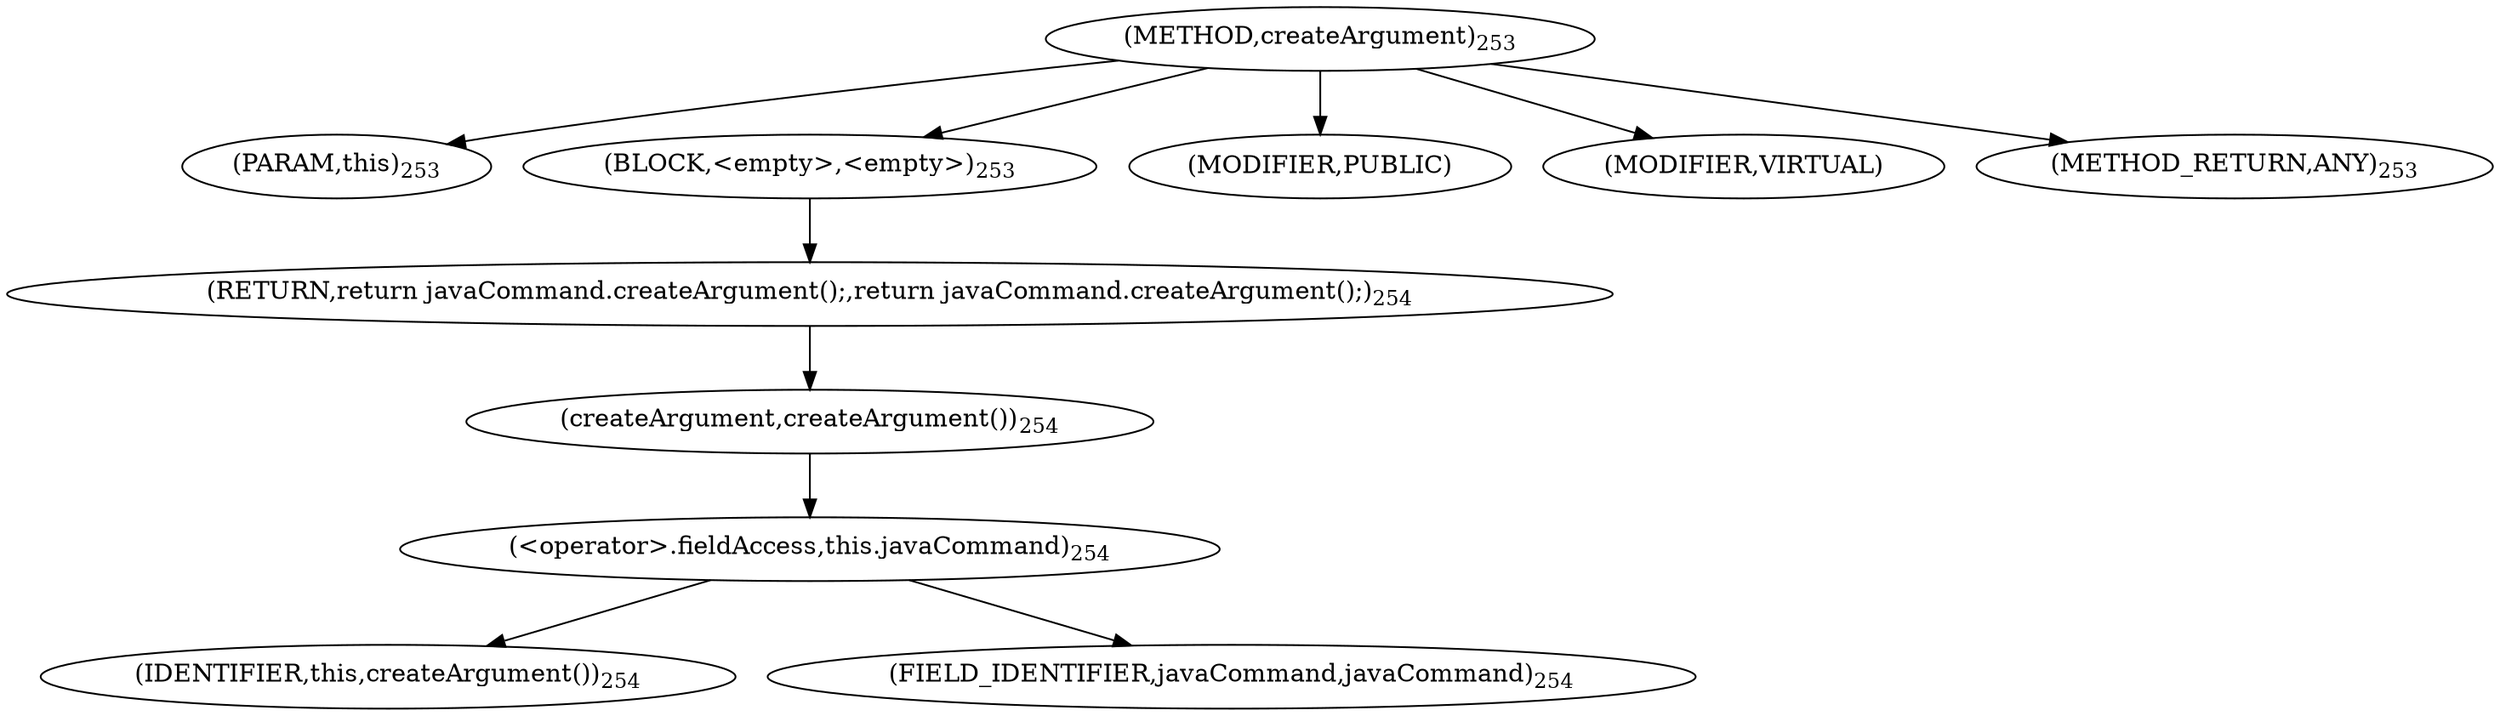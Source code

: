 digraph "createArgument" {  
"541" [label = <(METHOD,createArgument)<SUB>253</SUB>> ]
"542" [label = <(PARAM,this)<SUB>253</SUB>> ]
"543" [label = <(BLOCK,&lt;empty&gt;,&lt;empty&gt;)<SUB>253</SUB>> ]
"544" [label = <(RETURN,return javaCommand.createArgument();,return javaCommand.createArgument();)<SUB>254</SUB>> ]
"545" [label = <(createArgument,createArgument())<SUB>254</SUB>> ]
"546" [label = <(&lt;operator&gt;.fieldAccess,this.javaCommand)<SUB>254</SUB>> ]
"547" [label = <(IDENTIFIER,this,createArgument())<SUB>254</SUB>> ]
"548" [label = <(FIELD_IDENTIFIER,javaCommand,javaCommand)<SUB>254</SUB>> ]
"549" [label = <(MODIFIER,PUBLIC)> ]
"550" [label = <(MODIFIER,VIRTUAL)> ]
"551" [label = <(METHOD_RETURN,ANY)<SUB>253</SUB>> ]
  "541" -> "542" 
  "541" -> "543" 
  "541" -> "549" 
  "541" -> "550" 
  "541" -> "551" 
  "543" -> "544" 
  "544" -> "545" 
  "545" -> "546" 
  "546" -> "547" 
  "546" -> "548" 
}
